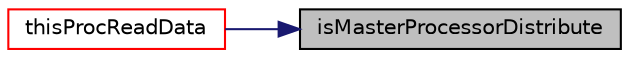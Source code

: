 digraph "isMasterProcessorDistribute"
{
 // LATEX_PDF_SIZE
  edge [fontname="Helvetica",fontsize="10",labelfontname="Helvetica",labelfontsize="10"];
  node [fontname="Helvetica",fontsize="10",shape=record];
  rankdir="RL";
  Node1 [label="isMasterProcessorDistribute",height=0.2,width=0.4,color="black", fillcolor="grey75", style="filled", fontcolor="black",tooltip=" "];
  Node1 -> Node2 [dir="back",color="midnightblue",fontsize="10",style="solid",fontname="Helvetica"];
  Node2 [label="thisProcReadData",height=0.2,width=0.4,color="red", fillcolor="white", style="filled",URL="$classpFlow_1_1IOPattern.html#a84ecbbbba75a3f4168093dd8e483b972",tooltip=" "];
}
